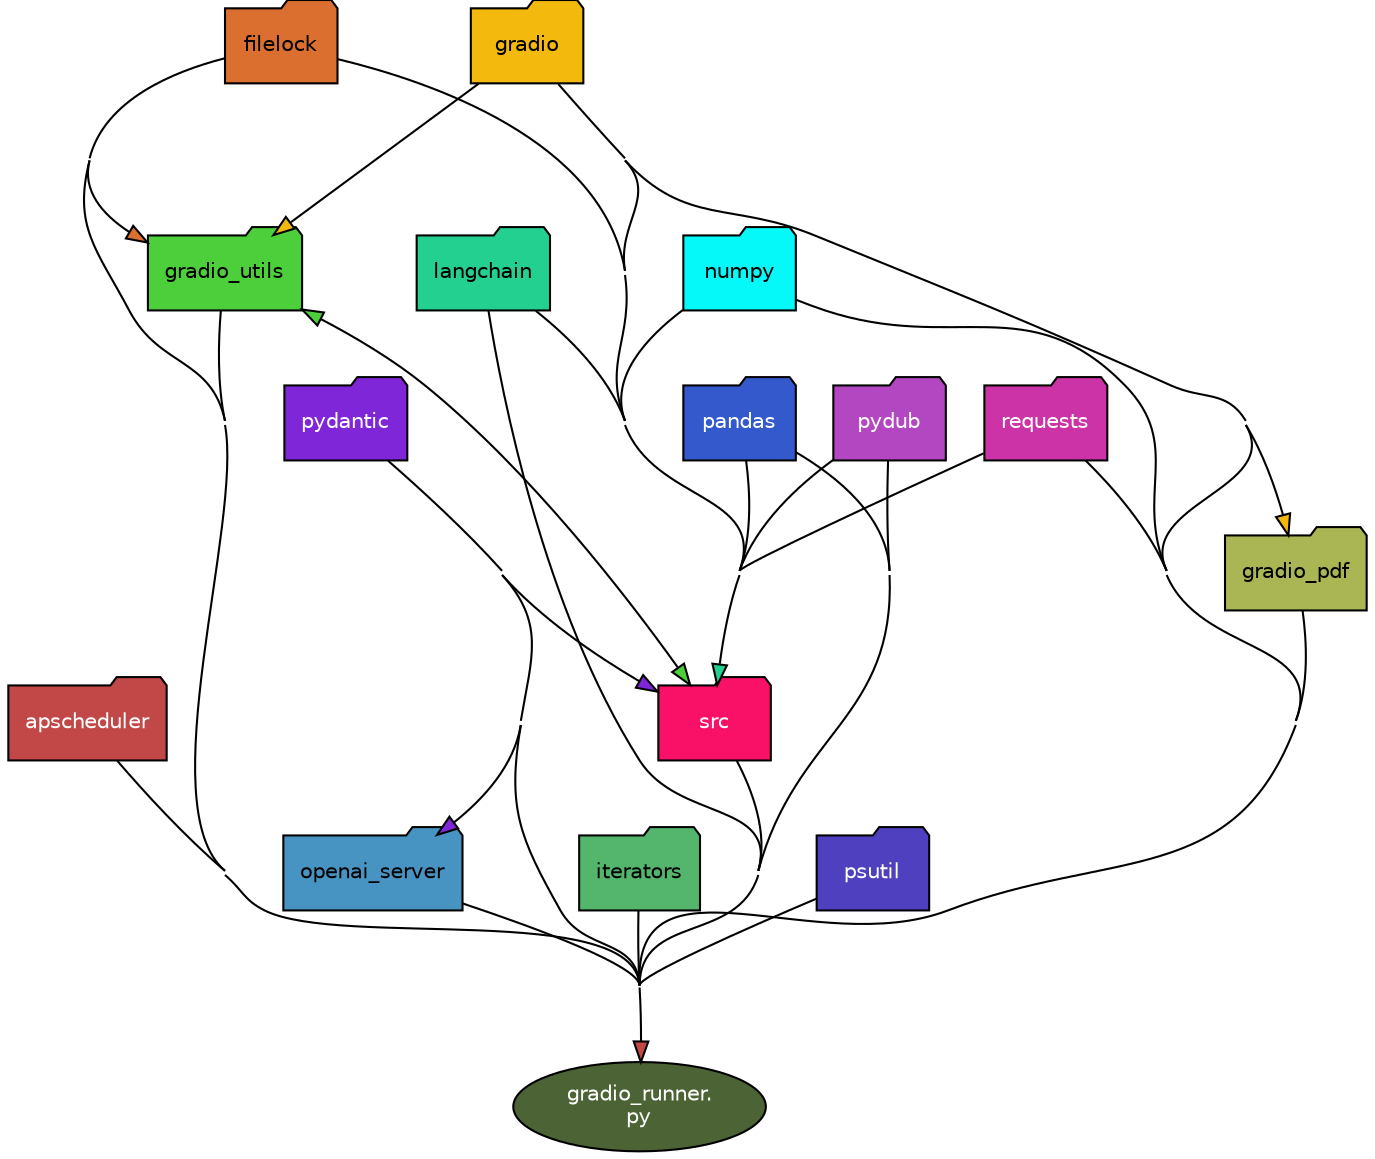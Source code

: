 
digraph G {
    concentrate = true;

    rankdir = TB;
    node [style=filled,fillcolor="#ffffff",fontcolor="#000000",fontname=Helvetica,fontsize=10];

    gradio_runner_py [fillcolor="#4c6335",fontcolor="#ffffff",label="gradio_runner\.\npy"];
    apscheduler [fillcolor="#c24747",fontcolor="#ffffff",shape="folder"];
    filelock [fillcolor="#db6f2f",shape="folder"];
    gradio [fillcolor="#f3b90c",shape="folder"];
    gradio_pdf [fillcolor="#a9b653",shape="folder"];
    gradio_utils [fillcolor="#4dce3b",shape="folder"];
    iterators [fillcolor="#53b66c",shape="folder"];
    langchain [fillcolor="#24d090",shape="folder"];
    numpy [fillcolor="#06f9f9",shape="folder"];
    openai_server [fillcolor="#4794c2",shape="folder"];
    pandas [fillcolor="#3359cc",fontcolor="#ffffff",shape="folder"];
    psutil [fillcolor="#4f40c0",fontcolor="#ffffff",shape="folder"];
    pydantic [fillcolor="#7f26d9",fontcolor="#ffffff",shape="folder"];
    pydub [fillcolor="#b347c2",fontcolor="#ffffff",shape="folder"];
    requests [fillcolor="#cc33a6",fontcolor="#ffffff",shape="folder"];
    src [fillcolor="#f91067",fontcolor="#ffffff",shape="folder"];
    apscheduler -> gradio_runner_py [fillcolor="#c24747",minlen="3"];
    filelock -> gradio_runner_py [fillcolor="#db6f2f",minlen="2"];
    filelock -> gradio_utils [fillcolor="#db6f2f",minlen="2"];
    filelock -> src [fillcolor="#db6f2f",minlen="2"];
    gradio -> gradio_pdf [fillcolor="#f3b90c",minlen="2"];
    gradio -> gradio_runner_py [fillcolor="#f3b90c",minlen="2"];
    gradio -> gradio_utils [fillcolor="#f3b90c",minlen="2"];
    gradio -> src [fillcolor="#f3b90c",minlen="2"];
    gradio_pdf -> gradio_runner_py [fillcolor="#a9b653",minlen="2"];
    gradio_utils -> gradio_runner_py [fillcolor="#4dce3b",minlen="2"];
    gradio_utils -> src [fillcolor="#4dce3b",minlen="3"];
    iterators -> gradio_runner_py [fillcolor="#53b66c",minlen="2"];
    langchain -> gradio_runner_py [fillcolor="#24d090",minlen="3"];
    langchain -> src [fillcolor="#24d090",minlen="3"];
    numpy -> gradio_runner_py [fillcolor="#06f9f9",minlen="2"];
    numpy -> src [fillcolor="#06f9f9",minlen="3"];
    openai_server -> gradio_runner_py [fillcolor="#4794c2",minlen="2"];
    pandas -> gradio_runner_py [fillcolor="#3359cc",minlen="2"];
    pandas -> src [fillcolor="#3359cc",minlen="2"];
    psutil -> gradio_runner_py [fillcolor="#4f40c0",minlen="2"];
    pydantic -> gradio_runner_py [fillcolor="#7f26d9",minlen="2"];
    pydantic -> openai_server [fillcolor="#7f26d9",minlen="2"];
    pydantic -> src [fillcolor="#7f26d9",minlen="2"];
    pydub -> gradio_runner_py [fillcolor="#b347c2",minlen="2"];
    pydub -> src [fillcolor="#b347c2",minlen="2"];
    requests -> gradio_runner_py [fillcolor="#cc33a6",minlen="2"];
    requests -> src [fillcolor="#cc33a6",minlen="2"];
    src -> gradio_runner_py [fillcolor="#f91067",minlen="3"];
    src -> gradio_utils [fillcolor="#f91067",minlen="2"];
}
